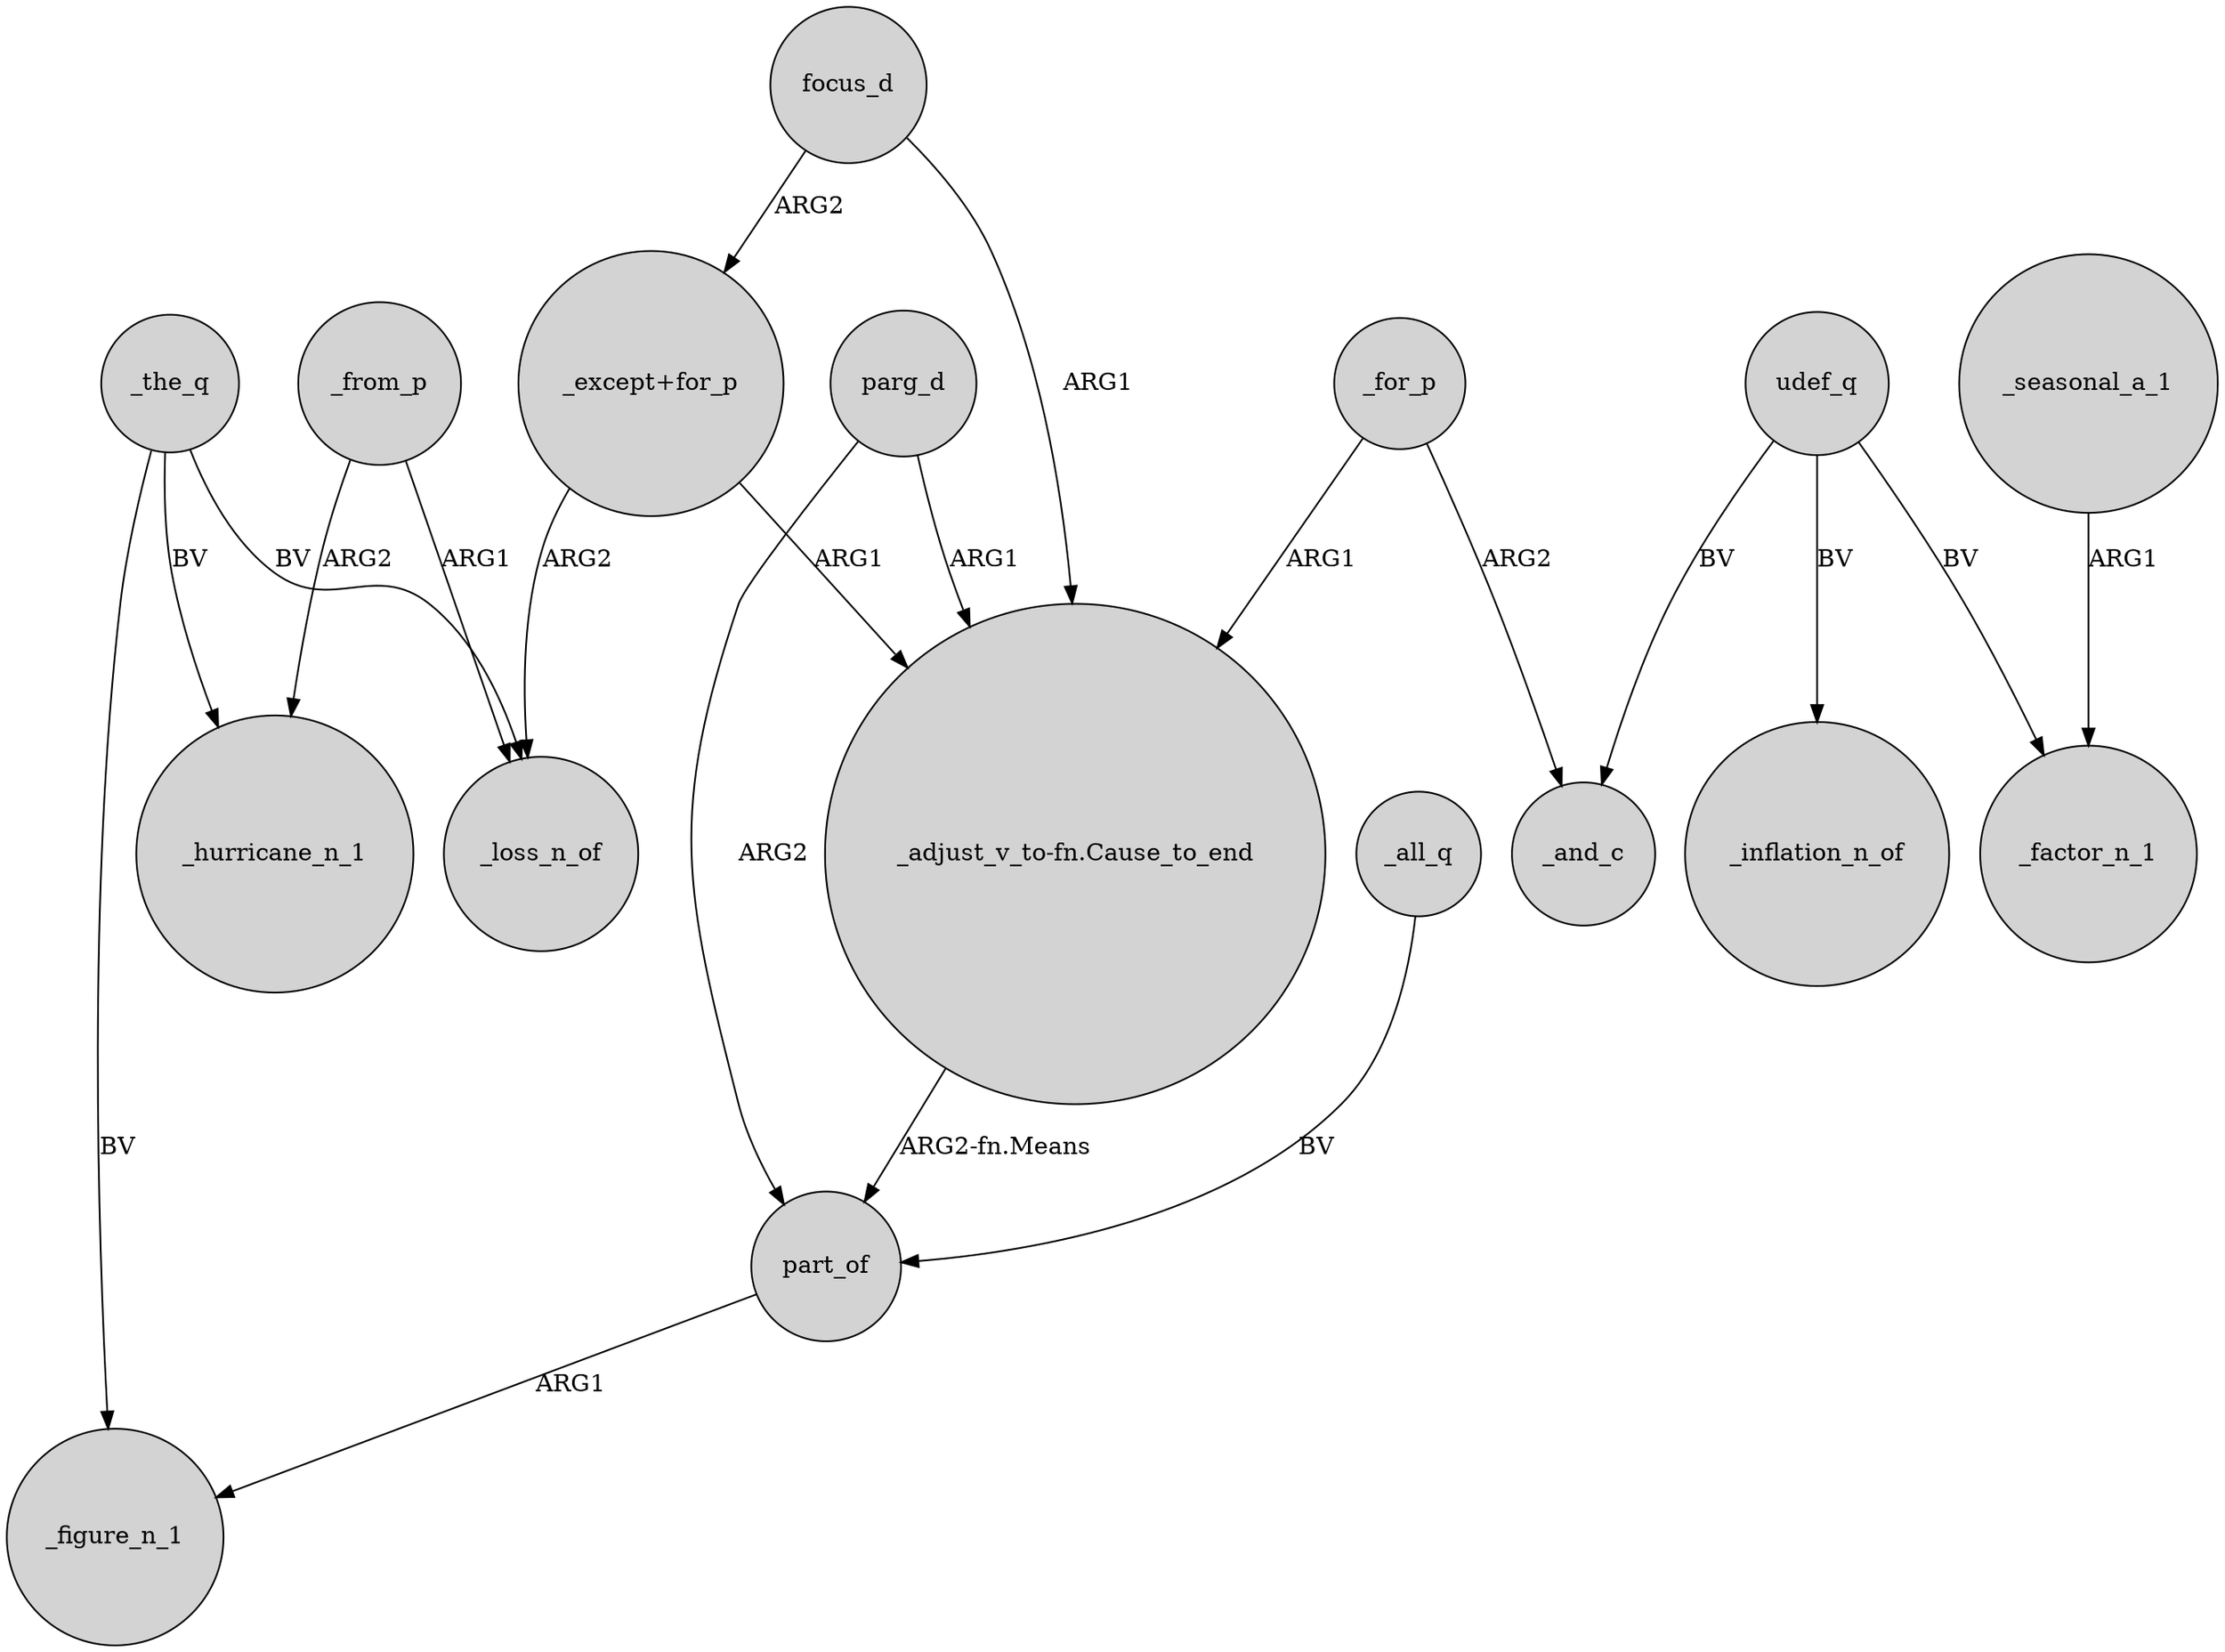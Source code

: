 digraph {
	node [shape=circle style=filled]
	focus_d -> "_except+for_p" [label=ARG2]
	_for_p -> "_adjust_v_to-fn.Cause_to_end" [label=ARG1]
	_the_q -> _hurricane_n_1 [label=BV]
	"_except+for_p" -> "_adjust_v_to-fn.Cause_to_end" [label=ARG1]
	_the_q -> _loss_n_of [label=BV]
	part_of -> _figure_n_1 [label=ARG1]
	_from_p -> _hurricane_n_1 [label=ARG2]
	parg_d -> "_adjust_v_to-fn.Cause_to_end" [label=ARG1]
	udef_q -> _inflation_n_of [label=BV]
	udef_q -> _and_c [label=BV]
	_all_q -> part_of [label=BV]
	"_adjust_v_to-fn.Cause_to_end" -> part_of [label="ARG2-fn.Means"]
	parg_d -> part_of [label=ARG2]
	_the_q -> _figure_n_1 [label=BV]
	udef_q -> _factor_n_1 [label=BV]
	focus_d -> "_adjust_v_to-fn.Cause_to_end" [label=ARG1]
	_seasonal_a_1 -> _factor_n_1 [label=ARG1]
	"_except+for_p" -> _loss_n_of [label=ARG2]
	_from_p -> _loss_n_of [label=ARG1]
	_for_p -> _and_c [label=ARG2]
}
